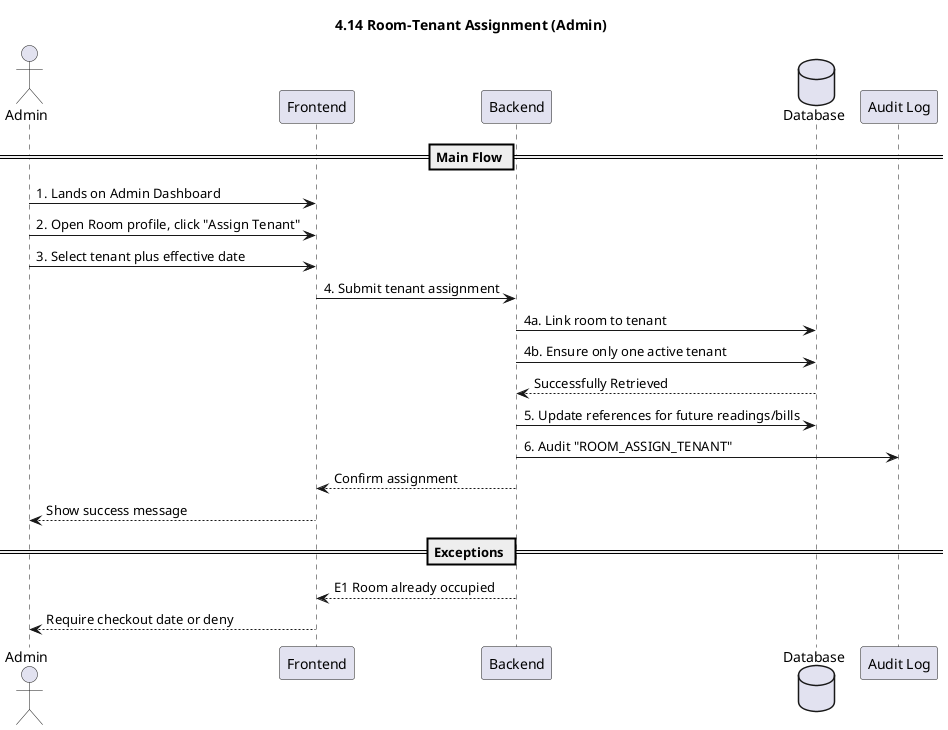 @startuml
title 4.14 Room–Tenant Assignment (Admin)

actor Admin
participant Frontend
participant Backend
database Database
participant "Audit Log" as Log

== Main Flow ==
Admin -> Frontend: 1. Lands on Admin Dashboard
Admin -> Frontend: 2. Open Room profile, click "Assign Tenant"
Admin -> Frontend: 3. Select tenant plus effective date
Frontend -> Backend: 4. Submit tenant assignment
Backend -> Database: 4a. Link room to tenant
Backend -> Database: 4b. Ensure only one active tenant
Database --> Backend: Successfully Retrieved
Backend -> Database: 5. Update references for future readings/bills
Backend -> Log: 6. Audit "ROOM_ASSIGN_TENANT"
Backend --> Frontend: Confirm assignment
Frontend --> Admin: Show success message

== Exceptions ==
Backend --> Frontend: E1 Room already occupied
Frontend --> Admin: Require checkout date or deny

@enduml
